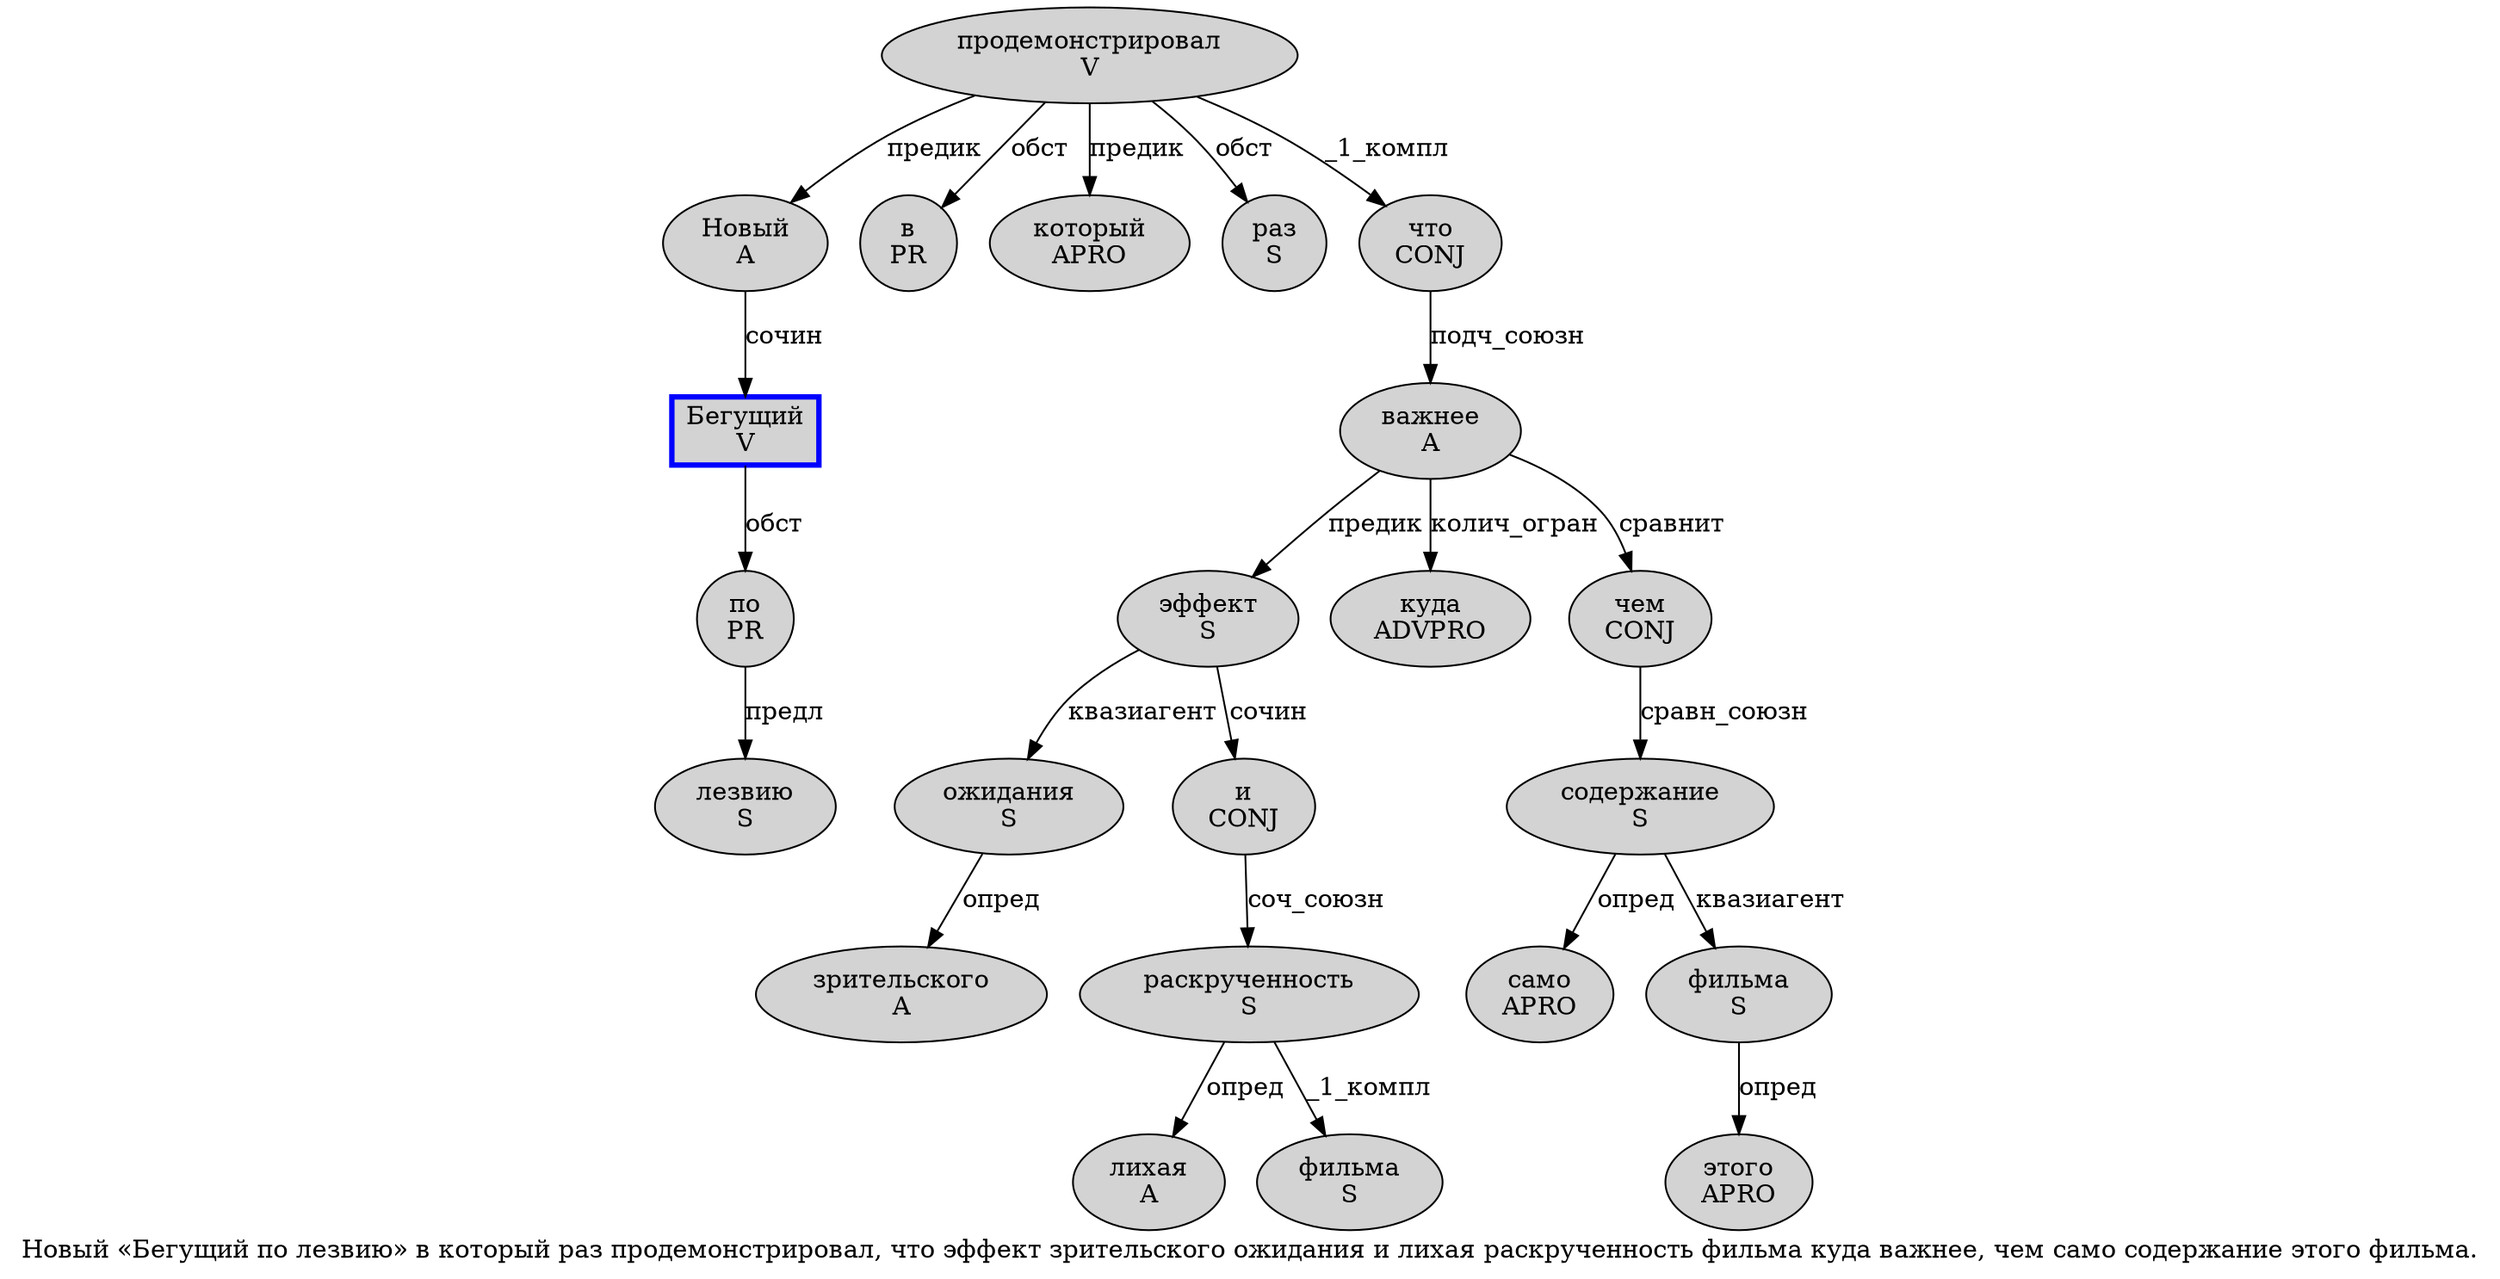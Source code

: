 digraph SENTENCE_2635 {
	graph [label="Новый «Бегущий по лезвию» в который раз продемонстрировал, что эффект зрительского ожидания и лихая раскрученность фильма куда важнее, чем само содержание этого фильма."]
	node [style=filled]
		0 [label="Новый
A" color="" fillcolor=lightgray penwidth=1 shape=ellipse]
		2 [label="Бегущий
V" color=blue fillcolor=lightgray penwidth=3 shape=box]
		3 [label="по
PR" color="" fillcolor=lightgray penwidth=1 shape=ellipse]
		4 [label="лезвию
S" color="" fillcolor=lightgray penwidth=1 shape=ellipse]
		6 [label="в
PR" color="" fillcolor=lightgray penwidth=1 shape=ellipse]
		7 [label="который
APRO" color="" fillcolor=lightgray penwidth=1 shape=ellipse]
		8 [label="раз
S" color="" fillcolor=lightgray penwidth=1 shape=ellipse]
		9 [label="продемонстрировал
V" color="" fillcolor=lightgray penwidth=1 shape=ellipse]
		11 [label="что
CONJ" color="" fillcolor=lightgray penwidth=1 shape=ellipse]
		12 [label="эффект
S" color="" fillcolor=lightgray penwidth=1 shape=ellipse]
		13 [label="зрительского
A" color="" fillcolor=lightgray penwidth=1 shape=ellipse]
		14 [label="ожидания
S" color="" fillcolor=lightgray penwidth=1 shape=ellipse]
		15 [label="и
CONJ" color="" fillcolor=lightgray penwidth=1 shape=ellipse]
		16 [label="лихая
A" color="" fillcolor=lightgray penwidth=1 shape=ellipse]
		17 [label="раскрученность
S" color="" fillcolor=lightgray penwidth=1 shape=ellipse]
		18 [label="фильма
S" color="" fillcolor=lightgray penwidth=1 shape=ellipse]
		19 [label="куда
ADVPRO" color="" fillcolor=lightgray penwidth=1 shape=ellipse]
		20 [label="важнее
A" color="" fillcolor=lightgray penwidth=1 shape=ellipse]
		22 [label="чем
CONJ" color="" fillcolor=lightgray penwidth=1 shape=ellipse]
		23 [label="само
APRO" color="" fillcolor=lightgray penwidth=1 shape=ellipse]
		24 [label="содержание
S" color="" fillcolor=lightgray penwidth=1 shape=ellipse]
		25 [label="этого
APRO" color="" fillcolor=lightgray penwidth=1 shape=ellipse]
		26 [label="фильма
S" color="" fillcolor=lightgray penwidth=1 shape=ellipse]
			20 -> 12 [label="предик"]
			20 -> 19 [label="колич_огран"]
			20 -> 22 [label="сравнит"]
			2 -> 3 [label="обст"]
			14 -> 13 [label="опред"]
			26 -> 25 [label="опред"]
			12 -> 14 [label="квазиагент"]
			12 -> 15 [label="сочин"]
			11 -> 20 [label="подч_союзн"]
			17 -> 16 [label="опред"]
			17 -> 18 [label="_1_компл"]
			24 -> 23 [label="опред"]
			24 -> 26 [label="квазиагент"]
			22 -> 24 [label="сравн_союзн"]
			9 -> 0 [label="предик"]
			9 -> 6 [label="обст"]
			9 -> 7 [label="предик"]
			9 -> 8 [label="обст"]
			9 -> 11 [label="_1_компл"]
			3 -> 4 [label="предл"]
			0 -> 2 [label="сочин"]
			15 -> 17 [label="соч_союзн"]
}